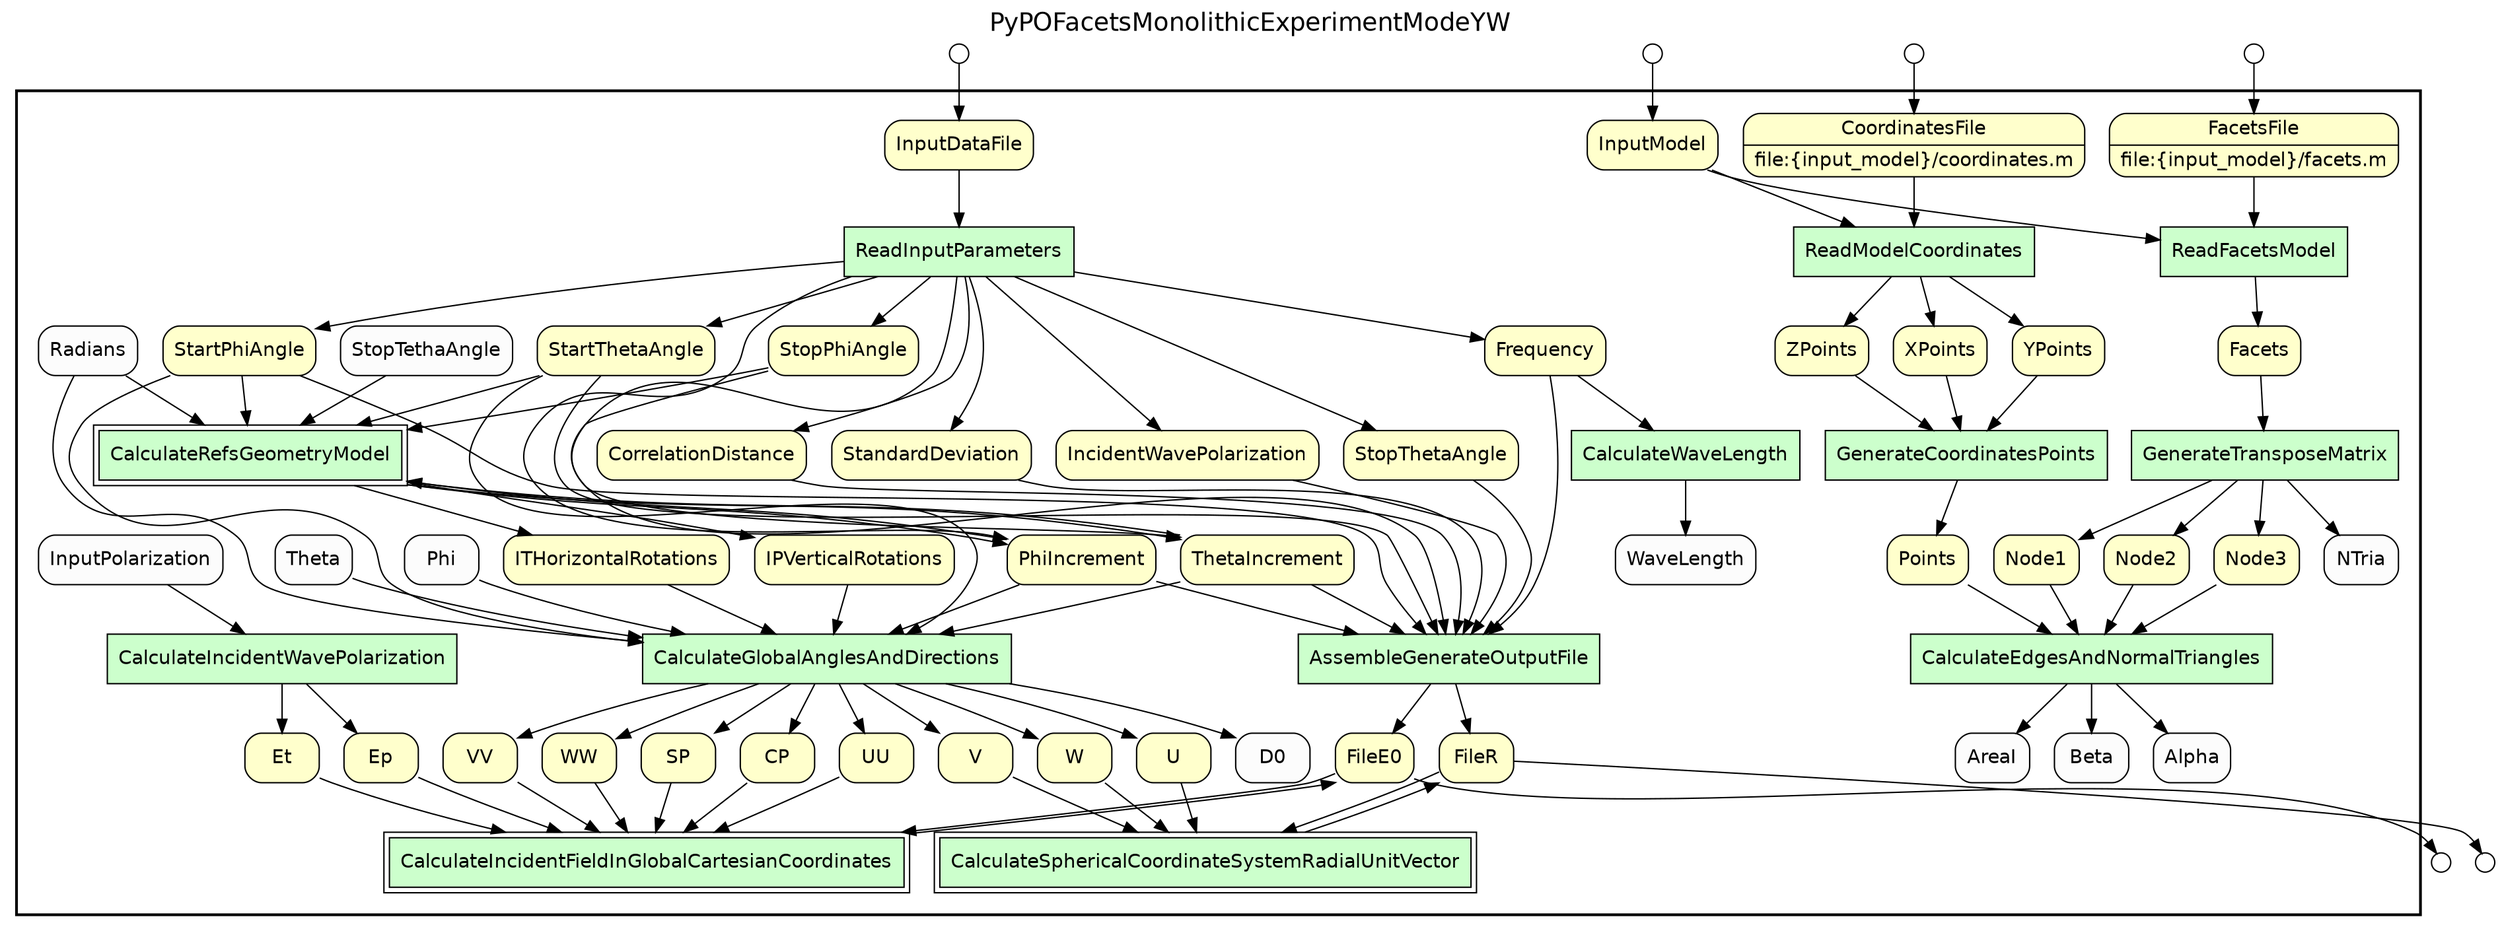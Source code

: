 
/* Start of top-level graph */
digraph Workflow {
rankdir=TB

/* Title for graph */
fontname=Helvetica; fontsize=18; labelloc=t
label=PyPOFacetsMonolithicExperimentModeYW

/* Start of double cluster for drawing box around nodes in workflow */
subgraph cluster_workflow_box_outer { label=""; color=black; penwidth=2
subgraph cluster_workflow_box_inner { label=""; penwidth=0

/* Style for nodes representing atomic programs in workflow */
node[shape=box style=filled fillcolor="#CCFFCC" peripheries=1 fontname=Helvetica]

/* Nodes representing atomic programs in workflow */
ReadInputParameters
CalculateWaveLength
CalculateIncidentWavePolarization
ReadModelCoordinates
ReadFacetsModel
GenerateTransposeMatrix
GenerateCoordinatesPoints
CalculateEdgesAndNormalTriangles
AssembleGenerateOutputFile
CalculateGlobalAnglesAndDirections

/* Style for nodes representing composite programs (sub-workflows) in workflow */
node[shape=box style=filled fillcolor="#CCFFCC" peripheries=2 fontname=Helvetica]

/* Nodes representing composite programs (sub-workflows) in workflow */
CalculateRefsGeometryModel
CalculateSphericalCoordinateSystemRadialUnitVector
CalculateIncidentFieldInGlobalCartesianCoordinates

/* Style for nodes representing non-parameter data channels in workflow */
node[shape=box style="rounded,filled" fillcolor="#FFFFCC" peripheries=1 fontname=Helvetica]

/* Nodes for non-parameter data channels in workflow */
FileE0
FileR
InputDataFile
Frequency
InputModel
CoordinatesFile [shape=record rankdir=LR label="{<f0> CoordinatesFile |<f1> file\:\{input_model\}/coordinates.m}"];
FacetsFile [shape=record rankdir=LR label="{<f0> FacetsFile |<f1> file\:\{input_model\}/facets.m}"];
Facets
XPoints
YPoints
ZPoints
StartPhiAngle
StopPhiAngle
PhiIncrement
StartThetaAngle
ThetaIncrement
Node1
Node2
Node3
Points
CorrelationDistance
StandardDeviation
IncidentWavePolarization
StopThetaAngle
IPVerticalRotations
ITHorizontalRotations
U
V
W
UU
VV
WW
Et
Ep
SP
CP

/* Style for nodes representing parameter channels in workflow */
node[shape=box style="rounded,filled" fillcolor="#FCFCFC" peripheries=1 fontname=Helvetica]

/* Nodes representing parameter channels in workflow */

/* Edges representing connections between programs and channels */
ReadInputParameters -> Frequency
ReadInputParameters -> CorrelationDistance
ReadInputParameters -> StandardDeviation
ReadInputParameters -> IncidentWavePolarization
ReadInputParameters -> StartPhiAngle
ReadInputParameters -> StopPhiAngle
ReadInputParameters -> PhiIncrement
ReadInputParameters -> StartThetaAngle
ReadInputParameters -> StopThetaAngle
ReadInputParameters -> ThetaIncrement
InputDataFile -> ReadInputParameters
CalculateWaveLength -> WaveLength
Frequency -> CalculateWaveLength
CalculateIncidentWavePolarization -> Et
CalculateIncidentWavePolarization -> Ep
InputPolarization -> CalculateIncidentWavePolarization
ReadModelCoordinates -> XPoints
ReadModelCoordinates -> YPoints
ReadModelCoordinates -> ZPoints
InputModel -> ReadModelCoordinates
CoordinatesFile -> ReadModelCoordinates
ReadFacetsModel -> Facets
InputModel -> ReadFacetsModel
FacetsFile -> ReadFacetsModel
GenerateTransposeMatrix -> Node1
GenerateTransposeMatrix -> Node2
GenerateTransposeMatrix -> Node3
GenerateTransposeMatrix -> NTria
Facets -> GenerateTransposeMatrix
GenerateCoordinatesPoints -> Points
XPoints -> GenerateCoordinatesPoints
YPoints -> GenerateCoordinatesPoints
ZPoints -> GenerateCoordinatesPoints
CalculateRefsGeometryModel -> ITHorizontalRotations
CalculateRefsGeometryModel -> IPVerticalRotations
CalculateRefsGeometryModel -> PhiIncrement
CalculateRefsGeometryModel -> ThetaIncrement
StartPhiAngle -> CalculateRefsGeometryModel
StopPhiAngle -> CalculateRefsGeometryModel
PhiIncrement -> CalculateRefsGeometryModel
StartThetaAngle -> CalculateRefsGeometryModel
StopTethaAngle -> CalculateRefsGeometryModel
ThetaIncrement -> CalculateRefsGeometryModel
Radians -> CalculateRefsGeometryModel
CalculateEdgesAndNormalTriangles -> AreaI
CalculateEdgesAndNormalTriangles -> Beta
CalculateEdgesAndNormalTriangles -> Alpha
Node1 -> CalculateEdgesAndNormalTriangles
Node2 -> CalculateEdgesAndNormalTriangles
Node3 -> CalculateEdgesAndNormalTriangles
Points -> CalculateEdgesAndNormalTriangles
AssembleGenerateOutputFile -> FileR
AssembleGenerateOutputFile -> FileE0
Frequency -> AssembleGenerateOutputFile
CorrelationDistance -> AssembleGenerateOutputFile
StandardDeviation -> AssembleGenerateOutputFile
IncidentWavePolarization -> AssembleGenerateOutputFile
StartPhiAngle -> AssembleGenerateOutputFile
StopPhiAngle -> AssembleGenerateOutputFile
PhiIncrement -> AssembleGenerateOutputFile
StartThetaAngle -> AssembleGenerateOutputFile
StopThetaAngle -> AssembleGenerateOutputFile
ThetaIncrement -> AssembleGenerateOutputFile
CalculateGlobalAnglesAndDirections -> U
CalculateGlobalAnglesAndDirections -> V
CalculateGlobalAnglesAndDirections -> W
CalculateGlobalAnglesAndDirections -> UU
CalculateGlobalAnglesAndDirections -> VV
CalculateGlobalAnglesAndDirections -> WW
CalculateGlobalAnglesAndDirections -> SP
CalculateGlobalAnglesAndDirections -> CP
CalculateGlobalAnglesAndDirections -> D0
IPVerticalRotations -> CalculateGlobalAnglesAndDirections
ITHorizontalRotations -> CalculateGlobalAnglesAndDirections
StartPhiAngle -> CalculateGlobalAnglesAndDirections
PhiIncrement -> CalculateGlobalAnglesAndDirections
Radians -> CalculateGlobalAnglesAndDirections
StartThetaAngle -> CalculateGlobalAnglesAndDirections
ThetaIncrement -> CalculateGlobalAnglesAndDirections
Phi -> CalculateGlobalAnglesAndDirections
Theta -> CalculateGlobalAnglesAndDirections
CalculateSphericalCoordinateSystemRadialUnitVector -> FileR
U -> CalculateSphericalCoordinateSystemRadialUnitVector
V -> CalculateSphericalCoordinateSystemRadialUnitVector
W -> CalculateSphericalCoordinateSystemRadialUnitVector
FileR -> CalculateSphericalCoordinateSystemRadialUnitVector
CalculateIncidentFieldInGlobalCartesianCoordinates -> FileE0
UU -> CalculateIncidentFieldInGlobalCartesianCoordinates
VV -> CalculateIncidentFieldInGlobalCartesianCoordinates
WW -> CalculateIncidentFieldInGlobalCartesianCoordinates
Et -> CalculateIncidentFieldInGlobalCartesianCoordinates
Ep -> CalculateIncidentFieldInGlobalCartesianCoordinates
SP -> CalculateIncidentFieldInGlobalCartesianCoordinates
CP -> CalculateIncidentFieldInGlobalCartesianCoordinates
FileE0 -> CalculateIncidentFieldInGlobalCartesianCoordinates

/* End of double cluster for drawing box around nodes in workflow */
}}

/* Style for nodes representing workflow input ports */
node[shape=circle style="rounded,filled" fillcolor="#FFFFFF" peripheries=1 fontname=Helvetica width=0.2]

/* Nodes representing workflow input ports */
InputModel_input_port [label=""]
InputDataFile_input_port [label=""]
CoordinatesFile_input_port [label=""]
FacetsFile_input_port [label=""]

/* Style for nodes representing workflow output ports */
node[shape=circle style="rounded,filled" fillcolor="#FFFFFF" peripheries=1 fontname=Helvetica width=0.2]

/* Nodes representing workflow output ports */
FileE0_output_port [label=""]
FileR_output_port [label=""]

/* Edges from input ports to channels */
InputModel_input_port -> InputModel
InputDataFile_input_port -> InputDataFile
CoordinatesFile_input_port -> CoordinatesFile
FacetsFile_input_port -> FacetsFile

/* Edges from channels to output ports */
FileE0 -> FileE0_output_port
FileR -> FileR_output_port

/* End of top-level graph */
}
